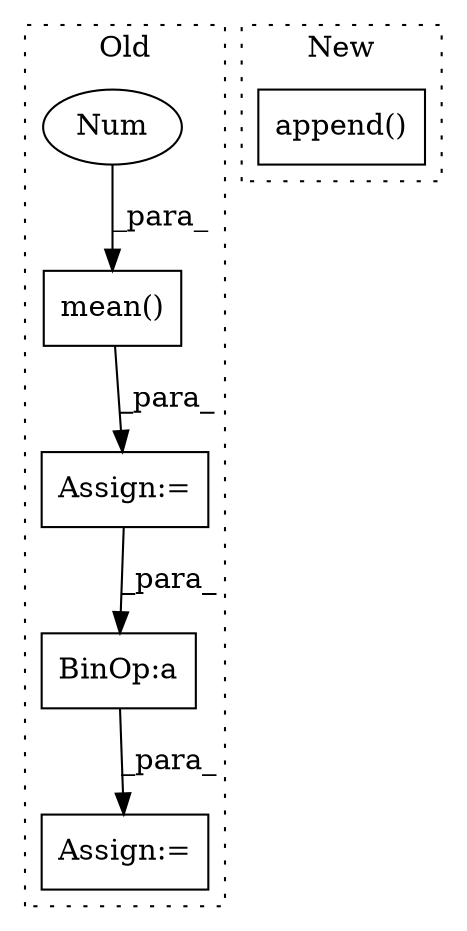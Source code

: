 digraph G {
subgraph cluster0 {
1 [label="mean()" a="75" s="22477,22489" l="11,15" shape="box"];
3 [label="Assign:=" a="68" s="22466" l="3" shape="box"];
4 [label="Assign:=" a="68" s="23059" l="4" shape="box"];
5 [label="Num" a="76" s="22488" l="1" shape="ellipse"];
6 [label="BinOp:a" a="82" s="22530" l="3" shape="box"];
label = "Old";
style="dotted";
}
subgraph cluster1 {
2 [label="append()" a="75" s="22540,22551" l="10,1" shape="box"];
label = "New";
style="dotted";
}
1 -> 3 [label="_para_"];
3 -> 6 [label="_para_"];
5 -> 1 [label="_para_"];
6 -> 4 [label="_para_"];
}